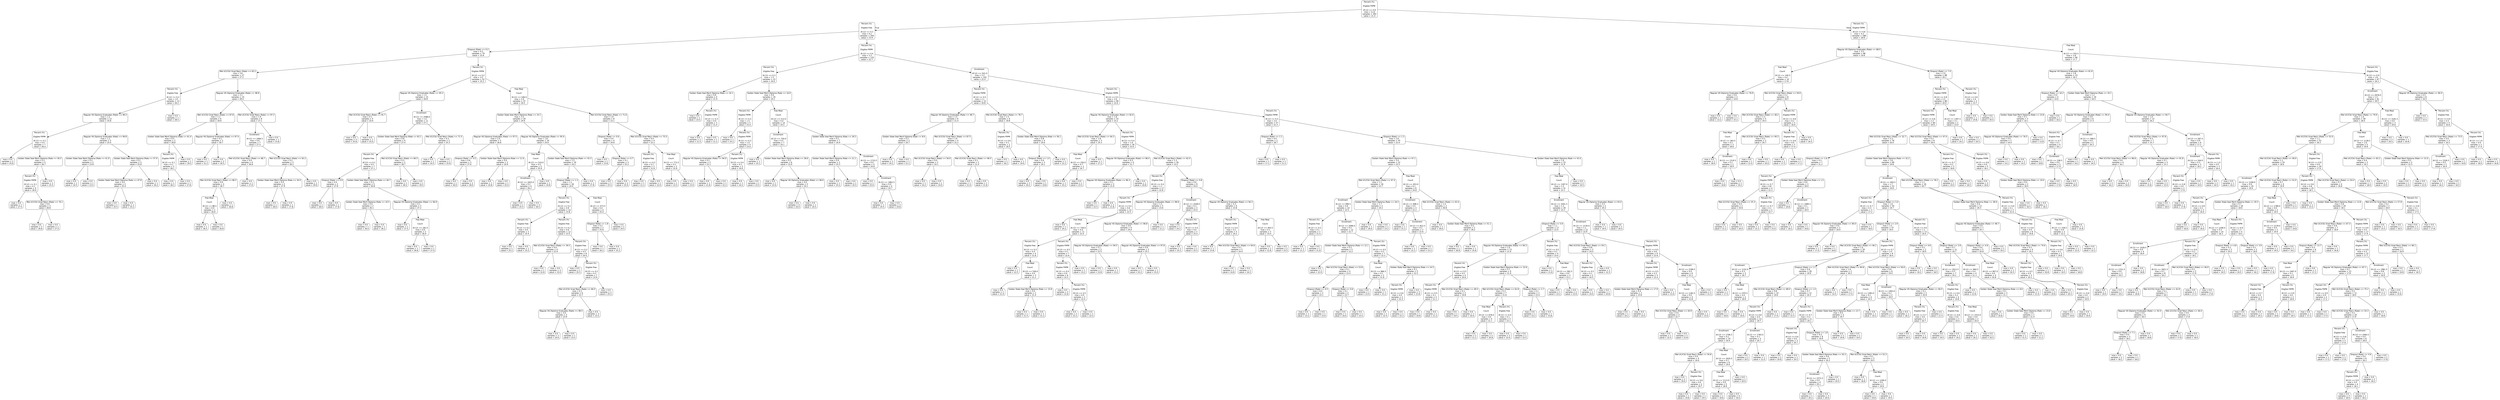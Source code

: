 digraph Tree {
node [shape=box, style="rounded", color="black", fontname=helvetica] ;
edge [fontname=helvetica] ;
0 [label="Percent (%) 
Eligible FRPM 
(K-12) <= 0.6\nmse = 11.6\nsamples = 392\nvalue = 21.4"] ;
1 [label="Percent (%) 
Eligible Free 
(K-12) <= 0.3\nmse = 6.2\nsamples = 204\nvalue = 23.9"] ;
0 -> 1 [labeldistance=2.5, labelangle=45, headlabel="True"] ;
2 [label="Dropout (Rate) <= 0.2\nmse = 4.5\nsamples = 79\nvalue = 25.8"] ;
1 -> 2 ;
3 [label="Met UC/CSU Grad Req's (Rate) <= 83.2\nmse = 3.6\nsamples = 27\nvalue = 27.2"] ;
2 -> 3 ;
4 [label="Percent (%) 
Eligible Free 
(K-12) <= 0.2\nmse = 1.9\nsamples = 13\nvalue = 26.2"] ;
3 -> 4 ;
5 [label="Regular HS Diploma Graduates (Rate) <= 99.2\nmse = 1.2\nsamples = 12\nvalue = 25.8"] ;
4 -> 5 ;
6 [label="Percent (%) 
Eligible FRPM 
(K-12) <= 0.1\nmse = 0.4\nsamples = 7\nvalue = 26.4"] ;
5 -> 6 ;
7 [label="mse = 0.0\nsamples = 2\nvalue = 25.8"] ;
6 -> 7 ;
8 [label="Golden State Seal Merit Diploma (Rate <= 56.5\nmse = 0.3\nsamples = 5\nvalue = 26.7"] ;
6 -> 8 ;
9 [label="Percent (%) 
Eligible FRPM 
(K-12) <= 0.1\nmse = 0.1\nsamples = 4\nvalue = 26.9"] ;
8 -> 9 ;
10 [label="mse = 0.0\nsamples = 1\nvalue = 27.5"] ;
9 -> 10 ;
11 [label="Met UC/CSU Grad Req's (Rate) <= 76.1\nmse = 0.0\nsamples = 3\nvalue = 26.8"] ;
9 -> 11 ;
12 [label="mse = 0.0\nsamples = 2\nvalue = 26.8"] ;
11 -> 12 ;
13 [label="mse = 0.0\nsamples = 1\nvalue = 27.0"] ;
11 -> 13 ;
14 [label="mse = 0.0\nsamples = 1\nvalue = 25.5"] ;
8 -> 14 ;
15 [label="Regular HS Diploma Graduates (Rate) <= 99.8\nmse = 1.2\nsamples = 5\nvalue = 25.0"] ;
5 -> 15 ;
16 [label="Golden State Seal Merit Diploma (Rate <= 41.9\nmse = 0.2\nsamples = 2\nvalue = 23.8"] ;
15 -> 16 ;
17 [label="mse = 0.0\nsamples = 1\nvalue = 24.5"] ;
16 -> 17 ;
18 [label="mse = 0.0\nsamples = 1\nvalue = 23.5"] ;
16 -> 18 ;
19 [label="Golden State Seal Merit Diploma (Rate <= 57.9\nmse = 0.2\nsamples = 3\nvalue = 25.8"] ;
15 -> 19 ;
20 [label="Golden State Seal Merit Diploma (Rate <= 47.8\nmse = 0.0\nsamples = 2\nvalue = 25.4"] ;
19 -> 20 ;
21 [label="mse = 0.0\nsamples = 1\nvalue = 25.5"] ;
20 -> 21 ;
22 [label="mse = 0.0\nsamples = 1\nvalue = 25.2"] ;
20 -> 22 ;
23 [label="mse = 0.0\nsamples = 1\nvalue = 26.2"] ;
19 -> 23 ;
24 [label="mse = 0.0\nsamples = 1\nvalue = 28.5"] ;
4 -> 24 ;
25 [label="Regular HS Diploma Graduates (Rate) <= 98.8\nmse = 3.1\nsamples = 14\nvalue = 28.4"] ;
3 -> 25 ;
26 [label="Met UC/CSU Grad Req's (Rate) <= 87.8\nmse = 1.2\nsamples = 6\nvalue = 29.6"] ;
25 -> 26 ;
27 [label="Golden State Seal Merit Diploma (Rate <= 61.4\nmse = 0.5\nsamples = 3\nvalue = 28.8"] ;
26 -> 27 ;
28 [label="Percent (%) 
Eligible FRPM 
(K-12) <= 0.1\nmse = 0.1\nsamples = 2\nvalue = 28.1"] ;
27 -> 28 ;
29 [label="mse = 0.0\nsamples = 1\nvalue = 28.2"] ;
28 -> 29 ;
30 [label="mse = 0.0\nsamples = 1\nvalue = 27.8"] ;
28 -> 30 ;
31 [label="mse = 0.0\nsamples = 1\nvalue = 29.5"] ;
27 -> 31 ;
32 [label="Regular HS Diploma Graduates (Rate) <= 97.4\nmse = 0.1\nsamples = 3\nvalue = 30.7"] ;
26 -> 32 ;
33 [label="mse = 0.0\nsamples = 1\nvalue = 31.2"] ;
32 -> 33 ;
34 [label="mse = 0.0\nsamples = 2\nvalue = 30.5"] ;
32 -> 34 ;
35 [label="Met UC/CSU Grad Req's (Rate) <= 97.2\nmse = 1.9\nsamples = 8\nvalue = 27.1"] ;
25 -> 35 ;
36 [label="Enrollment 
(K-12) <= 2484.5\nmse = 0.6\nsamples = 7\nvalue = 27.5"] ;
35 -> 36 ;
37 [label="Met UC/CSU Grad Req's (Rate) <= 88.7\nmse = 0.0\nsamples = 4\nvalue = 26.8"] ;
36 -> 37 ;
38 [label="Met UC/CSU Grad Req's (Rate) <= 86.5\nmse = 0.0\nsamples = 3\nvalue = 26.7"] ;
37 -> 38 ;
39 [label="Free Meal 
Count 
(K-12) <= 88.5\nmse = 0.0\nsamples = 2\nvalue = 26.6"] ;
38 -> 39 ;
40 [label="mse = 0.0\nsamples = 1\nvalue = 26.5"] ;
39 -> 40 ;
41 [label="mse = 0.0\nsamples = 1\nvalue = 26.8"] ;
39 -> 41 ;
42 [label="mse = 0.0\nsamples = 1\nvalue = 26.8"] ;
38 -> 42 ;
43 [label="mse = 0.0\nsamples = 1\nvalue = 27.0"] ;
37 -> 43 ;
44 [label="Met UC/CSU Grad Req's (Rate) <= 92.2\nmse = 0.2\nsamples = 3\nvalue = 28.2"] ;
36 -> 44 ;
45 [label="Golden State Seal Merit Diploma (Rate <= 30.0\nmse = 0.0\nsamples = 2\nvalue = 27.9"] ;
44 -> 45 ;
46 [label="mse = 0.0\nsamples = 1\nvalue = 28.0"] ;
45 -> 46 ;
47 [label="mse = 0.0\nsamples = 1\nvalue = 27.8"] ;
45 -> 47 ;
48 [label="mse = 0.0\nsamples = 1\nvalue = 29.0"] ;
44 -> 48 ;
49 [label="mse = 0.0\nsamples = 1\nvalue = 23.8"] ;
35 -> 49 ;
50 [label="Percent (%) 
Eligible FRPM 
(K-12) <= 0.2\nmse = 3.5\nsamples = 52\nvalue = 25.2"] ;
2 -> 50 ;
51 [label="Regular HS Diploma Graduates (Rate) <= 95.2\nmse = 1.5\nsamples = 15\nvalue = 26.8"] ;
50 -> 51 ;
52 [label="Met UC/CSU Grad Req's (Rate) <= 91.7\nmse = 0.1\nsamples = 4\nvalue = 25.6"] ;
51 -> 52 ;
53 [label="mse = 0.0\nsamples = 3\nvalue = 25.8"] ;
52 -> 53 ;
54 [label="mse = 0.0\nsamples = 1\nvalue = 25.0"] ;
52 -> 54 ;
55 [label="Enrollment 
(K-12) <= 2588.0\nmse = 1.4\nsamples = 11\nvalue = 27.1"] ;
51 -> 55 ;
56 [label="Golden State Seal Merit Diploma (Rate <= 63.1\nmse = 0.8\nsamples = 9\nvalue = 27.4"] ;
55 -> 56 ;
57 [label="Percent (%) 
Eligible Free 
(K-12) <= 0.1\nmse = 0.5\nsamples = 7\nvalue = 27.1"] ;
56 -> 57 ;
58 [label="Dropout (Rate) <= 0.9\nmse = 0.0\nsamples = 2\nvalue = 27.8"] ;
57 -> 58 ;
59 [label="mse = 0.0\nsamples = 1\nvalue = 28.0"] ;
58 -> 59 ;
60 [label="mse = 0.0\nsamples = 1\nvalue = 27.8"] ;
58 -> 60 ;
61 [label="Golden State Seal Merit Diploma (Rate <= 40.7\nmse = 0.3\nsamples = 5\nvalue = 26.8"] ;
57 -> 61 ;
62 [label="Golden State Seal Merit Diploma (Rate <= 16.5\nmse = 0.0\nsamples = 2\nvalue = 26.1"] ;
61 -> 62 ;
63 [label="mse = 0.0\nsamples = 1\nvalue = 26.0"] ;
62 -> 63 ;
64 [label="mse = 0.0\nsamples = 1\nvalue = 26.2"] ;
62 -> 64 ;
65 [label="Regular HS Diploma Graduates (Rate) <= 96.9\nmse = 0.1\nsamples = 3\nvalue = 27.2"] ;
61 -> 65 ;
66 [label="mse = 0.0\nsamples = 1\nvalue = 27.5"] ;
65 -> 66 ;
67 [label="Free Meal 
Count 
(K-12) <= 182.5\nmse = 0.0\nsamples = 2\nvalue = 26.9"] ;
65 -> 67 ;
68 [label="mse = 0.0\nsamples = 1\nvalue = 26.8"] ;
67 -> 68 ;
69 [label="mse = 0.0\nsamples = 1\nvalue = 27.0"] ;
67 -> 69 ;
70 [label="Met UC/CSU Grad Req's (Rate) <= 66.5\nmse = 0.3\nsamples = 2\nvalue = 28.7"] ;
56 -> 70 ;
71 [label="mse = 0.0\nsamples = 1\nvalue = 28.2"] ;
70 -> 71 ;
72 [label="mse = 0.0\nsamples = 1\nvalue = 29.5"] ;
70 -> 72 ;
73 [label="Met UC/CSU Grad Req's (Rate) <= 71.5\nmse = 0.3\nsamples = 2\nvalue = 25.3"] ;
55 -> 73 ;
74 [label="mse = 0.0\nsamples = 1\nvalue = 24.5"] ;
73 -> 74 ;
75 [label="mse = 0.0\nsamples = 1\nvalue = 25.8"] ;
73 -> 75 ;
76 [label="Free Meal 
Count 
(K-12) <= 546.0\nmse = 2.9\nsamples = 37\nvalue = 24.5"] ;
50 -> 76 ;
77 [label="Golden State Seal Merit Diploma (Rate <= 33.1\nmse = 2.5\nsamples = 29\nvalue = 24.9"] ;
76 -> 77 ;
78 [label="Regular HS Diploma Graduates (Rate) <= 97.5\nmse = 2.0\nsamples = 5\nvalue = 26.8"] ;
77 -> 78 ;
79 [label="Dropout (Rate) <= 0.5\nmse = 0.6\nsamples = 3\nvalue = 27.6"] ;
78 -> 79 ;
80 [label="mse = 0.0\nsamples = 1\nvalue = 26.0"] ;
79 -> 80 ;
81 [label="mse = 0.0\nsamples = 2\nvalue = 28.0"] ;
79 -> 81 ;
82 [label="Golden State Seal Merit Diploma (Rate <= 11.9\nmse = 0.0\nsamples = 2\nvalue = 24.9"] ;
78 -> 82 ;
83 [label="mse = 0.0\nsamples = 1\nvalue = 24.8"] ;
82 -> 83 ;
84 [label="mse = 0.0\nsamples = 1\nvalue = 25.0"] ;
82 -> 84 ;
85 [label="Regular HS Diploma Graduates (Rate) <= 95.4\nmse = 1.8\nsamples = 24\nvalue = 24.6"] ;
77 -> 85 ;
86 [label="Free Meal 
Count 
(K-12) <= 510.0\nmse = 0.5\nsamples = 5\nvalue = 25.9"] ;
85 -> 86 ;
87 [label="Enrollment 
(K-12) <= 1625.0\nmse = 0.2\nsamples = 4\nvalue = 26.2"] ;
86 -> 87 ;
88 [label="mse = 0.0\nsamples = 1\nvalue = 25.5"] ;
87 -> 88 ;
89 [label="mse = 0.0\nsamples = 3\nvalue = 26.5"] ;
87 -> 89 ;
90 [label="mse = 0.0\nsamples = 1\nvalue = 24.8"] ;
86 -> 90 ;
91 [label="Golden State Seal Merit Diploma (Rate <= 55.3\nmse = 1.5\nsamples = 19\nvalue = 24.2"] ;
85 -> 91 ;
92 [label="Dropout (Rate) <= 1.3\nmse = 1.1\nsamples = 18\nvalue = 24.0"] ;
91 -> 92 ;
93 [label="Percent (%) 
Eligible Free 
(K-12) <= 0.2\nmse = 0.9\nsamples = 14\nvalue = 23.8"] ;
92 -> 93 ;
94 [label="Percent (%) 
Eligible Free 
(K-12) <= 0.2\nmse = 0.0\nsamples = 2\nvalue = 25.4"] ;
93 -> 94 ;
95 [label="mse = 0.0\nsamples = 1\nvalue = 25.2"] ;
94 -> 95 ;
96 [label="mse = 0.0\nsamples = 1\nvalue = 25.5"] ;
94 -> 96 ;
97 [label="Percent (%) 
Eligible Free 
(K-12) <= 0.2\nmse = 0.6\nsamples = 12\nvalue = 23.5"] ;
93 -> 97 ;
98 [label="Met UC/CSU Grad Req's (Rate) <= 39.5\nmse = 0.0\nsamples = 4\nvalue = 22.9"] ;
97 -> 98 ;
99 [label="mse = 0.0\nsamples = 1\nvalue = 22.8"] ;
98 -> 99 ;
100 [label="mse = 0.0\nsamples = 3\nvalue = 23.0"] ;
98 -> 100 ;
101 [label="Percent (%) 
Eligible Free 
(K-12) <= 0.2\nmse = 0.5\nsamples = 8\nvalue = 24.0"] ;
97 -> 101 ;
102 [label="mse = 0.0\nsamples = 1\nvalue = 25.5"] ;
101 -> 102 ;
103 [label="Percent (%) 
Eligible Free 
(K-12) <= 0.2\nmse = 0.3\nsamples = 7\nvalue = 23.9"] ;
101 -> 103 ;
104 [label="Met UC/CSU Grad Req's (Rate) <= 66.0\nmse = 0.1\nsamples = 6\nvalue = 23.7"] ;
103 -> 104 ;
105 [label="Regular HS Diploma Graduates (Rate) <= 98.5\nmse = 0.0\nsamples = 3\nvalue = 23.9"] ;
104 -> 105 ;
106 [label="mse = 0.0\nsamples = 2\nvalue = 24.0"] ;
105 -> 106 ;
107 [label="mse = 0.0\nsamples = 1\nvalue = 23.5"] ;
105 -> 107 ;
108 [label="mse = 0.0\nsamples = 3\nvalue = 23.5"] ;
104 -> 108 ;
109 [label="mse = 0.0\nsamples = 1\nvalue = 25.5"] ;
103 -> 109 ;
110 [label="Free Meal 
Count 
(K-12) <= 473.5\nmse = 0.4\nsamples = 4\nvalue = 25.0"] ;
92 -> 110 ;
111 [label="Dropout (Rate) <= 1.8\nmse = 0.2\nsamples = 2\nvalue = 25.6"] ;
110 -> 111 ;
112 [label="mse = 0.0\nsamples = 1\nvalue = 26.2"] ;
111 -> 112 ;
113 [label="mse = 0.0\nsamples = 1\nvalue = 25.2"] ;
111 -> 113 ;
114 [label="mse = 0.0\nsamples = 2\nvalue = 24.5"] ;
110 -> 114 ;
115 [label="mse = 0.0\nsamples = 1\nvalue = 27.8"] ;
91 -> 115 ;
116 [label="Met UC/CSU Grad Req's (Rate) <= 71.6\nmse = 1.9\nsamples = 8\nvalue = 23.1"] ;
76 -> 116 ;
117 [label="Dropout (Rate) <= 0.6\nmse = 0.4\nsamples = 4\nvalue = 24.8"] ;
116 -> 117 ;
118 [label="mse = 0.0\nsamples = 1\nvalue = 23.8"] ;
117 -> 118 ;
119 [label="Dropout (Rate) <= 0.7\nmse = 0.1\nsamples = 3\nvalue = 25.2"] ;
117 -> 119 ;
120 [label="mse = 0.0\nsamples = 1\nvalue = 25.5"] ;
119 -> 120 ;
121 [label="mse = 0.0\nsamples = 2\nvalue = 25.0"] ;
119 -> 121 ;
122 [label="Met UC/CSU Grad Req's (Rate) <= 75.5\nmse = 0.4\nsamples = 4\nvalue = 22.2"] ;
116 -> 122 ;
123 [label="Percent (%) 
Eligible Free 
(K-12) <= 0.2\nmse = 0.1\nsamples = 2\nvalue = 21.6"] ;
122 -> 123 ;
124 [label="mse = 0.0\nsamples = 1\nvalue = 21.2"] ;
123 -> 124 ;
125 [label="mse = 0.0\nsamples = 1\nvalue = 22.0"] ;
123 -> 125 ;
126 [label="Free Meal 
Count 
(K-12) <= 772.5\nmse = 0.1\nsamples = 2\nvalue = 22.8"] ;
122 -> 126 ;
127 [label="mse = 0.0\nsamples = 1\nvalue = 22.5"] ;
126 -> 127 ;
128 [label="mse = 0.0\nsamples = 1\nvalue = 23.0"] ;
126 -> 128 ;
129 [label="Percent (%) 
Eligible FRPM 
(K-12) <= 0.4\nmse = 3.3\nsamples = 125\nvalue = 22.7"] ;
1 -> 129 ;
130 [label="Percent (%) 
Eligible Free 
(K-12) <= 0.3\nmse = 1.5\nsamples = 23\nvalue = 24.0"] ;
129 -> 130 ;
131 [label="Golden State Seal Merit Diploma (Rate <= 24.1\nmse = 0.8\nsamples = 4\nvalue = 21.9"] ;
130 -> 131 ;
132 [label="mse = 0.0\nsamples = 1\nvalue = 23.5"] ;
131 -> 132 ;
133 [label="Percent (%) 
Eligible FRPM 
(K-12) <= 0.3\nmse = 0.0\nsamples = 3\nvalue = 21.4"] ;
131 -> 133 ;
134 [label="mse = 0.0\nsamples = 2\nvalue = 21.5"] ;
133 -> 134 ;
135 [label="mse = 0.0\nsamples = 1\nvalue = 21.2"] ;
133 -> 135 ;
136 [label="Golden State Seal Merit Diploma (Rate <= 16.9\nmse = 0.9\nsamples = 19\nvalue = 24.2"] ;
130 -> 136 ;
137 [label="Percent (%) 
Eligible FRPM 
(K-12) <= 0.3\nmse = 1.5\nsamples = 5\nvalue = 23.4"] ;
136 -> 137 ;
138 [label="mse = 0.0\nsamples = 1\nvalue = 25.2"] ;
137 -> 138 ;
139 [label="Percent (%) 
Eligible FRPM 
(K-12) <= 0.3\nmse = 1.0\nsamples = 4\nvalue = 23.0"] ;
137 -> 139 ;
140 [label="Regular HS Diploma Graduates (Rate) <= 94.0\nmse = 0.1\nsamples = 2\nvalue = 22.1"] ;
139 -> 140 ;
141 [label="mse = 0.0\nsamples = 1\nvalue = 21.8"] ;
140 -> 141 ;
142 [label="mse = 0.0\nsamples = 1\nvalue = 22.2"] ;
140 -> 142 ;
143 [label="Percent (%) 
Eligible FRPM 
(K-12) <= 0.4\nmse = 0.1\nsamples = 2\nvalue = 24.0"] ;
139 -> 143 ;
144 [label="mse = 0.0\nsamples = 1\nvalue = 24.2"] ;
143 -> 144 ;
145 [label="mse = 0.0\nsamples = 1\nvalue = 23.5"] ;
143 -> 145 ;
146 [label="Free Meal 
Count 
(K-12) <= 512.0\nmse = 0.4\nsamples = 14\nvalue = 24.5"] ;
136 -> 146 ;
147 [label="Enrollment 
(K-12) <= 750.0\nmse = 0.5\nsamples = 7\nvalue = 24.1"] ;
146 -> 147 ;
148 [label="mse = 0.0\nsamples = 1\nvalue = 25.2"] ;
147 -> 148 ;
149 [label="Golden State Seal Merit Diploma (Rate <= 28.6\nmse = 0.2\nsamples = 6\nvalue = 23.9"] ;
147 -> 149 ;
150 [label="mse = 0.0\nsamples = 1\nvalue = 23.0"] ;
149 -> 150 ;
151 [label="Regular HS Diploma Graduates (Rate) <= 96.6\nmse = 0.0\nsamples = 5\nvalue = 24.1"] ;
149 -> 151 ;
152 [label="mse = 0.0\nsamples = 4\nvalue = 24.0"] ;
151 -> 152 ;
153 [label="mse = 0.0\nsamples = 1\nvalue = 24.5"] ;
151 -> 153 ;
154 [label="Golden State Seal Merit Diploma (Rate <= 29.2\nmse = 0.1\nsamples = 7\nvalue = 24.9"] ;
146 -> 154 ;
155 [label="Golden State Seal Merit Diploma (Rate <= 21.1\nmse = 0.0\nsamples = 2\nvalue = 25.3"] ;
154 -> 155 ;
156 [label="mse = 0.0\nsamples = 1\nvalue = 25.2"] ;
155 -> 156 ;
157 [label="mse = 0.0\nsamples = 1\nvalue = 25.5"] ;
155 -> 157 ;
158 [label="Enrollment 
(K-12) <= 1733.5\nmse = 0.0\nsamples = 5\nvalue = 24.8"] ;
154 -> 158 ;
159 [label="mse = 0.0\nsamples = 1\nvalue = 25.0"] ;
158 -> 159 ;
160 [label="Enrollment 
(K-12) <= 1962.5\nmse = 0.0\nsamples = 4\nvalue = 24.7"] ;
158 -> 160 ;
161 [label="mse = 0.0\nsamples = 1\nvalue = 24.5"] ;
160 -> 161 ;
162 [label="mse = 0.0\nsamples = 3\nvalue = 24.8"] ;
160 -> 162 ;
163 [label="Enrollment 
(K-12) <= 541.0\nmse = 3.3\nsamples = 102\nvalue = 22.4"] ;
129 -> 163 ;
164 [label="Percent (%) 
Eligible FRPM 
(K-12) <= 0.5\nmse = 2.1\nsamples = 12\nvalue = 20.8"] ;
163 -> 164 ;
165 [label="Regular HS Diploma Graduates (Rate) <= 96.7\nmse = 1.5\nsamples = 6\nvalue = 21.4"] ;
164 -> 165 ;
166 [label="Golden State Seal Merit Diploma (Rate <= 8.6\nmse = 0.2\nsamples = 2\nvalue = 20.7"] ;
165 -> 166 ;
167 [label="mse = 0.0\nsamples = 1\nvalue = 20.2"] ;
166 -> 167 ;
168 [label="mse = 0.0\nsamples = 1\nvalue = 21.2"] ;
166 -> 168 ;
169 [label="Met UC/CSU Grad Req's (Rate) <= 87.5\nmse = 1.6\nsamples = 4\nvalue = 22.2"] ;
165 -> 169 ;
170 [label="Met UC/CSU Grad Req's (Rate) <= 56.9\nmse = 0.0\nsamples = 2\nvalue = 24.1"] ;
169 -> 170 ;
171 [label="mse = 0.0\nsamples = 1\nvalue = 24.2"] ;
170 -> 171 ;
172 [label="mse = 0.0\nsamples = 1\nvalue = 24.0"] ;
170 -> 172 ;
173 [label="Met UC/CSU Grad Req's (Rate) <= 96.5\nmse = 0.1\nsamples = 2\nvalue = 21.4"] ;
169 -> 173 ;
174 [label="mse = 0.0\nsamples = 1\nvalue = 21.0"] ;
173 -> 174 ;
175 [label="mse = 0.0\nsamples = 1\nvalue = 21.8"] ;
173 -> 175 ;
176 [label="Met UC/CSU Grad Req's (Rate) <= 78.7\nmse = 1.5\nsamples = 6\nvalue = 19.8"] ;
164 -> 176 ;
177 [label="Percent (%) 
Eligible FRPM 
(K-12) <= 0.6\nmse = 0.1\nsamples = 2\nvalue = 18.5"] ;
176 -> 177 ;
178 [label="mse = 0.0\nsamples = 1\nvalue = 18.2"] ;
177 -> 178 ;
179 [label="mse = 0.0\nsamples = 1\nvalue = 19.0"] ;
177 -> 179 ;
180 [label="Golden State Seal Merit Diploma (Rate <= 56.1\nmse = 0.8\nsamples = 4\nvalue = 20.6"] ;
176 -> 180 ;
181 [label="Dropout (Rate) <= 1.0\nmse = 0.0\nsamples = 3\nvalue = 20.1"] ;
180 -> 181 ;
182 [label="mse = 0.0\nsamples = 2\nvalue = 20.2"] ;
181 -> 182 ;
183 [label="mse = 0.0\nsamples = 1\nvalue = 19.8"] ;
181 -> 183 ;
184 [label="mse = 0.0\nsamples = 1\nvalue = 22.2"] ;
180 -> 184 ;
185 [label="Percent (%) 
Eligible FRPM 
(K-12) <= 0.5\nmse = 3.0\nsamples = 90\nvalue = 22.6"] ;
163 -> 185 ;
186 [label="Regular HS Diploma Graduates (Rate) <= 92.6\nmse = 1.8\nsamples = 33\nvalue = 23.2"] ;
185 -> 186 ;
187 [label="Met UC/CSU Grad Req's (Rate) <= 64.3\nmse = 1.8\nsamples = 3\nvalue = 25.3"] ;
186 -> 187 ;
188 [label="Free Meal 
Count 
(K-12) <= 330.0\nmse = 0.7\nsamples = 2\nvalue = 24.7"] ;
187 -> 188 ;
189 [label="mse = 0.0\nsamples = 1\nvalue = 25.2"] ;
188 -> 189 ;
190 [label="mse = 0.0\nsamples = 1\nvalue = 23.5"] ;
188 -> 190 ;
191 [label="mse = 0.0\nsamples = 1\nvalue = 27.2"] ;
187 -> 191 ;
192 [label="Percent (%) 
Eligible FRPM 
(K-12) <= 0.4\nmse = 1.4\nsamples = 30\nvalue = 23.0"] ;
186 -> 192 ;
193 [label="Regular HS Diploma Graduates (Rate) <= 98.4\nmse = 0.3\nsamples = 4\nvalue = 21.7"] ;
192 -> 193 ;
194 [label="Regular HS Diploma Graduates (Rate) <= 96.3\nmse = 0.1\nsamples = 3\nvalue = 21.9"] ;
193 -> 194 ;
195 [label="mse = 0.0\nsamples = 1\nvalue = 22.5"] ;
194 -> 195 ;
196 [label="mse = 0.0\nsamples = 2\nvalue = 21.8"] ;
194 -> 196 ;
197 [label="mse = 0.0\nsamples = 1\nvalue = 20.8"] ;
193 -> 197 ;
198 [label="Met UC/CSU Grad Req's (Rate) <= 62.4\nmse = 1.3\nsamples = 26\nvalue = 23.2"] ;
192 -> 198 ;
199 [label="Percent (%) 
Eligible Free 
(K-12) <= 0.4\nmse = 1.1\nsamples = 17\nvalue = 22.8"] ;
198 -> 199 ;
200 [label="Percent (%) 
Eligible FRPM 
(K-12) <= 0.4\nmse = 0.6\nsamples = 12\nvalue = 22.5"] ;
199 -> 200 ;
201 [label="mse = 0.0\nsamples = 1\nvalue = 24.2"] ;
200 -> 201 ;
202 [label="Free Meal 
Count 
(K-12) <= 728.0\nmse = 0.4\nsamples = 11\nvalue = 22.4"] ;
200 -> 202 ;
203 [label="Percent (%) 
Eligible Free 
(K-12) <= 0.3\nmse = 0.4\nsamples = 4\nvalue = 21.8"] ;
202 -> 203 ;
204 [label="mse = 0.0\nsamples = 1\nvalue = 22.5"] ;
203 -> 204 ;
205 [label="Free Meal 
Count 
(K-12) <= 536.0\nmse = 0.0\nsamples = 3\nvalue = 21.2"] ;
203 -> 205 ;
206 [label="mse = 0.0\nsamples = 1\nvalue = 21.0"] ;
205 -> 206 ;
207 [label="Golden State Seal Merit Diploma (Rate <= 15.8\nmse = 0.0\nsamples = 2\nvalue = 21.4"] ;
205 -> 207 ;
208 [label="mse = 0.0\nsamples = 1\nvalue = 21.5"] ;
207 -> 208 ;
209 [label="mse = 0.0\nsamples = 1\nvalue = 21.2"] ;
207 -> 209 ;
210 [label="Percent (%) 
Eligible FRPM 
(K-12) <= 0.5\nmse = 0.1\nsamples = 7\nvalue = 22.6"] ;
202 -> 210 ;
211 [label="Percent (%) 
Eligible FRPM 
(K-12) <= 0.4\nmse = 0.0\nsamples = 6\nvalue = 22.5"] ;
210 -> 211 ;
212 [label="mse = 0.0\nsamples = 3\nvalue = 22.8"] ;
211 -> 212 ;
213 [label="Percent (%) 
Eligible FRPM 
(K-12) <= 0.5\nmse = 0.0\nsamples = 3\nvalue = 22.4"] ;
211 -> 213 ;
214 [label="mse = 0.0\nsamples = 2\nvalue = 22.2"] ;
213 -> 214 ;
215 [label="mse = 0.0\nsamples = 1\nvalue = 22.5"] ;
213 -> 215 ;
216 [label="mse = 0.0\nsamples = 1\nvalue = 23.2"] ;
210 -> 216 ;
217 [label="Regular HS Diploma Graduates (Rate) <= 98.8\nmse = 1.5\nsamples = 5\nvalue = 23.6"] ;
199 -> 217 ;
218 [label="Regular HS Diploma Graduates (Rate) <= 96.8\nmse = 0.6\nsamples = 4\nvalue = 24.0"] ;
217 -> 218 ;
219 [label="Regular HS Diploma Graduates (Rate) <= 94.5\nmse = 0.1\nsamples = 2\nvalue = 23.5"] ;
218 -> 219 ;
220 [label="mse = 0.0\nsamples = 1\nvalue = 23.8"] ;
219 -> 220 ;
221 [label="mse = 0.0\nsamples = 1\nvalue = 23.2"] ;
219 -> 221 ;
222 [label="Regular HS Diploma Graduates (Rate) <= 97.8\nmse = 0.0\nsamples = 2\nvalue = 25.1"] ;
218 -> 222 ;
223 [label="mse = 0.0\nsamples = 1\nvalue = 25.2"] ;
222 -> 223 ;
224 [label="mse = 0.0\nsamples = 1\nvalue = 25.0"] ;
222 -> 224 ;
225 [label="mse = 0.0\nsamples = 1\nvalue = 21.2"] ;
217 -> 225 ;
226 [label="Dropout (Rate) <= 0.8\nmse = 0.6\nsamples = 9\nvalue = 24.0"] ;
198 -> 226 ;
227 [label="Enrollment 
(K-12) <= 2438.0\nmse = 0.3\nsamples = 3\nvalue = 25.0"] ;
226 -> 227 ;
228 [label="mse = 0.0\nsamples = 1\nvalue = 24.2"] ;
227 -> 228 ;
229 [label="Percent (%) 
Eligible FRPM 
(K-12) <= 0.5\nmse = 0.0\nsamples = 2\nvalue = 25.4"] ;
227 -> 229 ;
230 [label="mse = 0.0\nsamples = 1\nvalue = 25.2"] ;
229 -> 230 ;
231 [label="mse = 0.0\nsamples = 1\nvalue = 25.5"] ;
229 -> 231 ;
232 [label="Regular HS Diploma Graduates (Rate) <= 94.3\nmse = 0.3\nsamples = 6\nvalue = 23.8"] ;
226 -> 232 ;
233 [label="Percent (%) 
Eligible FRPM 
(K-12) <= 0.4\nmse = 0.1\nsamples = 3\nvalue = 24.2"] ;
232 -> 233 ;
234 [label="mse = 0.0\nsamples = 1\nvalue = 23.8"] ;
233 -> 234 ;
235 [label="Met UC/CSU Grad Req's (Rate) <= 64.6\nmse = 0.1\nsamples = 2\nvalue = 24.4"] ;
233 -> 235 ;
236 [label="mse = 0.0\nsamples = 1\nvalue = 24.8"] ;
235 -> 236 ;
237 [label="mse = 0.0\nsamples = 1\nvalue = 24.2"] ;
235 -> 237 ;
238 [label="Free Meal 
Count 
(K-12) <= 493.5\nmse = 0.1\nsamples = 3\nvalue = 23.4"] ;
232 -> 238 ;
239 [label="mse = 0.0\nsamples = 1\nvalue = 22.8"] ;
238 -> 239 ;
240 [label="mse = 0.0\nsamples = 2\nvalue = 23.5"] ;
238 -> 240 ;
241 [label="Percent (%) 
Eligible FRPM 
(K-12) <= 0.5\nmse = 3.4\nsamples = 57\nvalue = 22.3"] ;
185 -> 241 ;
242 [label="Dropout (Rate) <= 1.1\nmse = 4.0\nsamples = 2\nvalue = 18.7"] ;
241 -> 242 ;
243 [label="mse = 0.0\nsamples = 1\nvalue = 17.2"] ;
242 -> 243 ;
244 [label="mse = 0.0\nsamples = 1\nvalue = 21.5"] ;
242 -> 244 ;
245 [label="Dropout (Rate) <= 1.3\nmse = 2.9\nsamples = 55\nvalue = 22.4"] ;
241 -> 245 ;
246 [label="Golden State Seal Merit Diploma (Rate <= 47.1\nmse = 3.4\nsamples = 22\nvalue = 23.3"] ;
245 -> 246 ;
247 [label="Met UC/CSU Grad Req's (Rate) <= 67.4\nmse = 1.1\nsamples = 16\nvalue = 22.7"] ;
246 -> 247 ;
248 [label="Enrollment 
(K-12) <= 996.5\nmse = 0.6\nsamples = 14\nvalue = 22.5"] ;
247 -> 248 ;
249 [label="Percent (%) 
Eligible Free 
(K-12) <= 0.5\nmse = 0.1\nsamples = 2\nvalue = 21.4"] ;
248 -> 249 ;
250 [label="mse = 0.0\nsamples = 1\nvalue = 21.2"] ;
249 -> 250 ;
251 [label="mse = 0.0\nsamples = 1\nvalue = 21.8"] ;
249 -> 251 ;
252 [label="Enrollment 
(K-12) <= 2096.0\nmse = 0.5\nsamples = 12\nvalue = 22.7"] ;
248 -> 252 ;
253 [label="Golden State Seal Merit Diploma (Rate <= 12.1\nmse = 0.3\nsamples = 5\nvalue = 23.2"] ;
252 -> 253 ;
254 [label="mse = 0.0\nsamples = 1\nvalue = 22.0"] ;
253 -> 254 ;
255 [label="Met UC/CSU Grad Req's (Rate) <= 53.8\nmse = 0.1\nsamples = 4\nvalue = 23.4"] ;
253 -> 255 ;
256 [label="Dropout (Rate) <= 0.5\nmse = 0.0\nsamples = 2\nvalue = 23.1"] ;
255 -> 256 ;
257 [label="mse = 0.0\nsamples = 1\nvalue = 23.2"] ;
256 -> 257 ;
258 [label="mse = 0.0\nsamples = 1\nvalue = 23.0"] ;
256 -> 258 ;
259 [label="Dropout (Rate) <= 0.6\nmse = 0.1\nsamples = 2\nvalue = 23.7"] ;
255 -> 259 ;
260 [label="mse = 0.0\nsamples = 1\nvalue = 24.0"] ;
259 -> 260 ;
261 [label="mse = 0.0\nsamples = 1\nvalue = 23.5"] ;
259 -> 261 ;
262 [label="Percent (%) 
Eligible FRPM 
(K-12) <= 0.5\nmse = 0.2\nsamples = 7\nvalue = 22.3"] ;
252 -> 262 ;
263 [label="Free Meal 
Count 
(K-12) <= 966.5\nmse = 0.1\nsamples = 2\nvalue = 21.8"] ;
262 -> 263 ;
264 [label="mse = 0.0\nsamples = 1\nvalue = 22.0"] ;
263 -> 264 ;
265 [label="mse = 0.0\nsamples = 1\nvalue = 21.2"] ;
263 -> 265 ;
266 [label="Golden State Seal Merit Diploma (Rate <= 24.5\nmse = 0.1\nsamples = 5\nvalue = 22.5"] ;
262 -> 266 ;
267 [label="Percent (%) 
Eligible FRPM 
(K-12) <= 0.6\nmse = 0.0\nsamples = 2\nvalue = 22.3"] ;
266 -> 267 ;
268 [label="mse = 0.0\nsamples = 1\nvalue = 22.5"] ;
267 -> 268 ;
269 [label="mse = 0.0\nsamples = 1\nvalue = 22.2"] ;
267 -> 269 ;
270 [label="mse = 0.0\nsamples = 3\nvalue = 22.8"] ;
266 -> 270 ;
271 [label="Golden State Seal Merit Diploma (Rate <= 18.3\nmse = 1.7\nsamples = 2\nvalue = 24.2"] ;
247 -> 271 ;
272 [label="mse = 0.0\nsamples = 1\nvalue = 26.0"] ;
271 -> 272 ;
273 [label="mse = 0.0\nsamples = 1\nvalue = 23.2"] ;
271 -> 273 ;
274 [label="Free Meal 
Count 
(K-12) <= 453.0\nmse = 6.1\nsamples = 6\nvalue = 24.8"] ;
246 -> 274 ;
275 [label="Enrollment 
(K-12) <= 696.5\nmse = 0.5\nsamples = 3\nvalue = 22.2"] ;
274 -> 275 ;
276 [label="mse = 0.0\nsamples = 1\nvalue = 21.2"] ;
275 -> 276 ;
277 [label="Enrollment 
(K-12) <= 822.5\nmse = 0.2\nsamples = 2\nvalue = 22.6"] ;
275 -> 277 ;
278 [label="mse = 0.0\nsamples = 1\nvalue = 22.2"] ;
277 -> 278 ;
279 [label="mse = 0.0\nsamples = 1\nvalue = 23.2"] ;
277 -> 279 ;
280 [label="Met UC/CSU Grad Req's (Rate) <= 63.4\nmse = 1.4\nsamples = 3\nvalue = 26.8"] ;
274 -> 280 ;
281 [label="mse = 0.0\nsamples = 1\nvalue = 29.0"] ;
280 -> 281 ;
282 [label="Golden State Seal Merit Diploma (Rate <= 51.1\nmse = 0.2\nsamples = 2\nvalue = 26.2"] ;
280 -> 282 ;
283 [label="mse = 0.0\nsamples = 1\nvalue = 26.8"] ;
282 -> 283 ;
284 [label="mse = 0.0\nsamples = 1\nvalue = 25.8"] ;
282 -> 284 ;
285 [label="Golden State Seal Merit Diploma (Rate <= 43.4\nmse = 1.9\nsamples = 33\nvalue = 21.9"] ;
245 -> 285 ;
286 [label="Free Meal 
Count 
(K-12) <= 1307.0\nmse = 1.5\nsamples = 31\nvalue = 22.1"] ;
285 -> 286 ;
287 [label="Enrollment 
(K-12) <= 2041.5\nmse = 1.3\nsamples = 29\nvalue = 22.3"] ;
286 -> 287 ;
288 [label="Dropout (Rate) <= 5.9\nmse = 1.1\nsamples = 17\nvalue = 22.0"] ;
287 -> 288 ;
289 [label="Regular HS Diploma Graduates (Rate) <= 94.3\nmse = 1.0\nsamples = 13\nvalue = 21.6"] ;
288 -> 289 ;
290 [label="Percent (%) 
Eligible Free 
(K-12) <= 0.5\nmse = 0.5\nsamples = 4\nvalue = 20.6"] ;
289 -> 290 ;
291 [label="Percent (%) 
Eligible FRPM 
(K-12) <= 0.5\nmse = 0.1\nsamples = 2\nvalue = 21.1"] ;
290 -> 291 ;
292 [label="mse = 0.0\nsamples = 1\nvalue = 20.8"] ;
291 -> 292 ;
293 [label="mse = 0.0\nsamples = 1\nvalue = 21.2"] ;
291 -> 293 ;
294 [label="Met UC/CSU Grad Req's (Rate) <= 49.5\nmse = 0.1\nsamples = 2\nvalue = 19.8"] ;
290 -> 294 ;
295 [label="mse = 0.0\nsamples = 1\nvalue = 19.5"] ;
294 -> 295 ;
296 [label="mse = 0.0\nsamples = 1\nvalue = 20.0"] ;
294 -> 296 ;
297 [label="Golden State Seal Merit Diploma (Rate <= 33.6\nmse = 0.7\nsamples = 9\nvalue = 21.9"] ;
289 -> 297 ;
298 [label="Met UC/CSU Grad Req's (Rate) <= 62.8\nmse = 0.3\nsamples = 7\nvalue = 21.6"] ;
297 -> 298 ;
299 [label="Free Meal 
Count 
(K-12) <= 678.0\nmse = 0.0\nsamples = 4\nvalue = 21.1"] ;
298 -> 299 ;
300 [label="mse = 0.0\nsamples = 2\nvalue = 21.2"] ;
299 -> 300 ;
301 [label="mse = 0.0\nsamples = 2\nvalue = 20.8"] ;
299 -> 301 ;
302 [label="Percent (%) 
Eligible Free 
(K-12) <= 0.4\nmse = 0.1\nsamples = 3\nvalue = 22.1"] ;
298 -> 302 ;
303 [label="mse = 0.0\nsamples = 2\nvalue = 22.0"] ;
302 -> 303 ;
304 [label="mse = 0.0\nsamples = 1\nvalue = 22.5"] ;
302 -> 304 ;
305 [label="Dropout (Rate) <= 2.7\nmse = 0.1\nsamples = 2\nvalue = 23.4"] ;
297 -> 305 ;
306 [label="mse = 0.0\nsamples = 1\nvalue = 23.2"] ;
305 -> 306 ;
307 [label="mse = 0.0\nsamples = 1\nvalue = 23.8"] ;
305 -> 307 ;
308 [label="Percent (%) 
Eligible Free 
(K-12) <= 0.5\nmse = 0.2\nsamples = 4\nvalue = 23.0"] ;
288 -> 308 ;
309 [label="mse = 0.0\nsamples = 1\nvalue = 21.8"] ;
308 -> 309 ;
310 [label="Free Meal 
Count 
(K-12) <= 582.5\nmse = 0.0\nsamples = 3\nvalue = 23.1"] ;
308 -> 310 ;
311 [label="mse = 0.0\nsamples = 1\nvalue = 23.2"] ;
310 -> 311 ;
312 [label="mse = 0.0\nsamples = 2\nvalue = 23.0"] ;
310 -> 312 ;
313 [label="Enrollment 
(K-12) <= 2130.0\nmse = 1.1\nsamples = 12\nvalue = 22.9"] ;
287 -> 313 ;
314 [label="Met UC/CSU Grad Req's (Rate) <= 54.1\nmse = 0.8\nsamples = 3\nvalue = 24.0"] ;
313 -> 314 ;
315 [label="Percent (%) 
Eligible Free 
(K-12) <= 0.5\nmse = 0.1\nsamples = 2\nvalue = 24.5"] ;
314 -> 315 ;
316 [label="mse = 0.0\nsamples = 1\nvalue = 24.0"] ;
315 -> 316 ;
317 [label="mse = 0.0\nsamples = 1\nvalue = 24.8"] ;
315 -> 317 ;
318 [label="mse = 0.0\nsamples = 1\nvalue = 22.5"] ;
314 -> 318 ;
319 [label="Percent (%) 
Eligible FRPM 
(K-12) <= 0.5\nmse = 0.6\nsamples = 9\nvalue = 22.6"] ;
313 -> 319 ;
320 [label="Percent (%) 
Eligible FRPM 
(K-12) <= 0.5\nmse = 0.3\nsamples = 3\nvalue = 23.3"] ;
319 -> 320 ;
321 [label="Golden State Seal Merit Diploma (Rate <= 17.9\nmse = 0.4\nsamples = 2\nvalue = 23.6"] ;
320 -> 321 ;
322 [label="mse = 0.0\nsamples = 1\nvalue = 24.2"] ;
321 -> 322 ;
323 [label="mse = 0.0\nsamples = 1\nvalue = 23.0"] ;
321 -> 323 ;
324 [label="mse = 0.0\nsamples = 1\nvalue = 23.0"] ;
320 -> 324 ;
325 [label="Enrollment 
(K-12) <= 2189.5\nmse = 0.4\nsamples = 6\nvalue = 22.2"] ;
319 -> 325 ;
326 [label="Free Meal 
Count 
(K-12) <= 1182.5\nmse = 0.0\nsamples = 4\nvalue = 22.8"] ;
325 -> 326 ;
327 [label="Met UC/CSU Grad Req's (Rate) <= 44.9\nmse = 0.0\nsamples = 3\nvalue = 22.7"] ;
326 -> 327 ;
328 [label="mse = 0.0\nsamples = 1\nvalue = 22.5"] ;
327 -> 328 ;
329 [label="mse = 0.0\nsamples = 2\nvalue = 22.8"] ;
327 -> 329 ;
330 [label="mse = 0.0\nsamples = 1\nvalue = 23.0"] ;
326 -> 330 ;
331 [label="mse = 0.0\nsamples = 2\nvalue = 21.5"] ;
325 -> 331 ;
332 [label="Regular HS Diploma Graduates (Rate) <= 93.0\nmse = 0.2\nsamples = 2\nvalue = 20.2"] ;
286 -> 332 ;
333 [label="mse = 0.0\nsamples = 1\nvalue = 19.5"] ;
332 -> 333 ;
334 [label="mse = 0.0\nsamples = 1\nvalue = 20.5"] ;
332 -> 334 ;
335 [label="mse = 0.0\nsamples = 2\nvalue = 19.5"] ;
285 -> 335 ;
336 [label="Percent (%) 
Eligible FRPM 
(K-12) <= 0.8\nmse = 4.3\nsamples = 188\nvalue = 18.8"] ;
0 -> 336 [labeldistance=2.5, labelangle=-45, headlabel="False"] ;
337 [label="Regular HS Diploma Graduates (Rate) <= 88.0\nmse = 3.5\nsamples = 98\nvalue = 19.8"] ;
336 -> 337 ;
338 [label="Free Meal 
Count 
(K-12) <= 140.5\nmse = 4.4\nsamples = 10\nvalue = 17.8"] ;
337 -> 338 ;
339 [label="Regular HS Diploma Graduates (Rate) <= 76.9\nmse = 0.9\nsamples = 2\nvalue = 14.6"] ;
338 -> 339 ;
340 [label="mse = 0.0\nsamples = 1\nvalue = 13.2"] ;
339 -> 340 ;
341 [label="mse = 0.0\nsamples = 1\nvalue = 15.2"] ;
339 -> 341 ;
342 [label="Met UC/CSU Grad Req's (Rate) <= 59.6\nmse = 2.2\nsamples = 8\nvalue = 18.5"] ;
338 -> 342 ;
343 [label="Met UC/CSU Grad Req's (Rate) <= 38.2\nmse = 1.3\nsamples = 5\nvalue = 19.3"] ;
342 -> 343 ;
344 [label="Free Meal 
Count 
(K-12) <= 363.5\nmse = 0.2\nsamples = 3\nvalue = 18.6"] ;
343 -> 344 ;
345 [label="mse = 0.0\nsamples = 1\nvalue = 18.0"] ;
344 -> 345 ;
346 [label="Enrollment 
(K-12) <= 1319.5\nmse = 0.1\nsamples = 2\nvalue = 18.9"] ;
344 -> 346 ;
347 [label="mse = 0.0\nsamples = 1\nvalue = 18.8"] ;
346 -> 347 ;
348 [label="mse = 0.0\nsamples = 1\nvalue = 19.2"] ;
346 -> 348 ;
349 [label="Met UC/CSU Grad Req's (Rate) <= 49.3\nmse = 0.2\nsamples = 2\nvalue = 20.7"] ;
343 -> 349 ;
350 [label="mse = 0.0\nsamples = 1\nvalue = 21.0"] ;
349 -> 350 ;
351 [label="mse = 0.0\nsamples = 1\nvalue = 20.0"] ;
349 -> 351 ;
352 [label="Percent (%) 
Eligible FRPM 
(K-12) <= 0.8\nmse = 0.2\nsamples = 3\nvalue = 16.9"] ;
342 -> 352 ;
353 [label="Percent (%) 
Eligible Free 
(K-12) <= 0.6\nmse = 0.0\nsamples = 2\nvalue = 17.4"] ;
352 -> 353 ;
354 [label="mse = 0.0\nsamples = 1\nvalue = 17.5"] ;
353 -> 354 ;
355 [label="mse = 0.0\nsamples = 1\nvalue = 17.2"] ;
353 -> 355 ;
356 [label="mse = 0.0\nsamples = 1\nvalue = 16.5"] ;
352 -> 356 ;
357 [label="Dropout (Rate) <= 7.0\nmse = 2.9\nsamples = 88\nvalue = 20.1"] ;
337 -> 357 ;
358 [label="Percent (%) 
Eligible FRPM 
(K-12) <= 0.8\nmse = 2.5\nsamples = 86\nvalue = 20.0"] ;
357 -> 358 ;
359 [label="Percent (%) 
Eligible FRPM 
(K-12) <= 0.8\nmse = 2.3\nsamples = 84\nvalue = 19.9"] ;
358 -> 359 ;
360 [label="Met UC/CSU Grad Req's (Rate) <= 32.7\nmse = 2.3\nsamples = 76\nvalue = 20.0"] ;
359 -> 360 ;
361 [label="Dropout (Rate) <= 1.6\nmse = 4.3\nsamples = 7\nvalue = 21.2"] ;
360 -> 361 ;
362 [label="Percent (%) 
Eligible FRPM 
(K-12) <= 0.7\nmse = 0.8\nsamples = 4\nvalue = 22.3"] ;
361 -> 362 ;
363 [label="Met UC/CSU Grad Req's (Rate) <= 25.3\nmse = 0.4\nsamples = 2\nvalue = 20.6"] ;
362 -> 363 ;
364 [label="mse = 0.0\nsamples = 1\nvalue = 21.2"] ;
363 -> 364 ;
365 [label="mse = 0.0\nsamples = 1\nvalue = 20.0"] ;
363 -> 365 ;
366 [label="Percent (%) 
Eligible Free 
(K-12) <= 0.7\nmse = 0.1\nsamples = 2\nvalue = 22.7"] ;
362 -> 366 ;
367 [label="mse = 0.0\nsamples = 1\nvalue = 22.2"] ;
366 -> 367 ;
368 [label="mse = 0.0\nsamples = 1\nvalue = 23.0"] ;
366 -> 368 ;
369 [label="Golden State Seal Merit Diploma (Rate <= 1.5\nmse = 0.6\nsamples = 3\nvalue = 18.0"] ;
361 -> 369 ;
370 [label="mse = 0.0\nsamples = 1\nvalue = 16.8"] ;
369 -> 370 ;
371 [label="Enrollment 
(K-12) <= 1680.5\nmse = 0.1\nsamples = 2\nvalue = 18.4"] ;
369 -> 371 ;
372 [label="mse = 0.0\nsamples = 1\nvalue = 18.2"] ;
371 -> 372 ;
373 [label="mse = 0.0\nsamples = 1\nvalue = 18.8"] ;
371 -> 373 ;
374 [label="Golden State Seal Merit Diploma (Rate <= 32.2\nmse = 1.8\nsamples = 69\nvalue = 19.8"] ;
360 -> 374 ;
375 [label="Enrollment 
(K-12) <= 404.5\nmse = 1.7\nsamples = 53\nvalue = 19.6"] ;
374 -> 375 ;
376 [label="Percent (%) 
Eligible Free 
(K-12) <= 0.7\nmse = 0.3\nsamples = 3\nvalue = 17.2"] ;
375 -> 376 ;
377 [label="Regular HS Diploma Graduates (Rate) <= 90.0\nmse = 0.0\nsamples = 2\nvalue = 16.9"] ;
376 -> 377 ;
378 [label="mse = 0.0\nsamples = 1\nvalue = 17.0"] ;
377 -> 378 ;
379 [label="mse = 0.0\nsamples = 1\nvalue = 16.8"] ;
377 -> 379 ;
380 [label="mse = 0.0\nsamples = 1\nvalue = 18.0"] ;
376 -> 380 ;
381 [label="Dropout (Rate) <= 3.4\nmse = 1.6\nsamples = 50\nvalue = 19.7"] ;
375 -> 381 ;
382 [label="Dropout (Rate) <= 2.9\nmse = 1.5\nsamples = 37\nvalue = 19.5"] ;
381 -> 382 ;
383 [label="Met UC/CSU Grad Req's (Rate) <= 46.1\nmse = 1.0\nsamples = 29\nvalue = 19.8"] ;
382 -> 383 ;
384 [label="Enrollment 
(K-12) <= 1152.0\nmse = 0.3\nsamples = 3\nvalue = 18.7"] ;
383 -> 384 ;
385 [label="mse = 0.0\nsamples = 1\nvalue = 17.5"] ;
384 -> 385 ;
386 [label="Free Meal 
Count 
(K-12) <= 970.5\nmse = 0.0\nsamples = 2\nvalue = 18.9"] ;
384 -> 386 ;
387 [label="mse = 0.0\nsamples = 1\nvalue = 18.8"] ;
386 -> 387 ;
388 [label="mse = 0.0\nsamples = 1\nvalue = 19.0"] ;
386 -> 388 ;
389 [label="Dropout (Rate) <= 1.1\nmse = 0.9\nsamples = 26\nvalue = 19.9"] ;
383 -> 389 ;
390 [label="Met UC/CSU Grad Req's (Rate) <= 89.0\nmse = 0.8\nsamples = 14\nvalue = 19.6"] ;
389 -> 390 ;
391 [label="Percent (%) 
Eligible FRPM 
(K-12) <= 0.8\nmse = 0.5\nsamples = 13\nvalue = 19.7"] ;
390 -> 391 ;
392 [label="Enrollment 
(K-12) <= 1706.5\nmse = 0.2\nsamples = 10\nvalue = 19.4"] ;
391 -> 392 ;
393 [label="Met UC/CSU Grad Req's (Rate) <= 54.8\nmse = 0.0\nsamples = 4\nvalue = 19.9"] ;
392 -> 393 ;
394 [label="mse = 0.0\nsamples = 2\nvalue = 20.0"] ;
393 -> 394 ;
395 [label="Percent (%) 
Eligible Free 
(K-12) <= 0.6\nmse = 0.0\nsamples = 2\nvalue = 19.7"] ;
393 -> 395 ;
396 [label="mse = 0.0\nsamples = 1\nvalue = 19.8"] ;
395 -> 396 ;
397 [label="mse = 0.0\nsamples = 1\nvalue = 19.5"] ;
395 -> 397 ;
398 [label="Free Meal 
Count 
(K-12) <= 1620.5\nmse = 0.1\nsamples = 6\nvalue = 19.0"] ;
392 -> 398 ;
399 [label="Free Meal 
Count 
(K-12) <= 1113.0\nmse = 0.0\nsamples = 5\nvalue = 18.9"] ;
398 -> 399 ;
400 [label="mse = 0.0\nsamples = 1\nvalue = 18.8"] ;
399 -> 400 ;
401 [label="mse = 0.0\nsamples = 4\nvalue = 19.0"] ;
399 -> 401 ;
402 [label="mse = 0.0\nsamples = 1\nvalue = 20.0"] ;
398 -> 402 ;
403 [label="Enrollment 
(K-12) <= 1783.0\nmse = 0.1\nsamples = 3\nvalue = 20.7"] ;
391 -> 403 ;
404 [label="mse = 0.0\nsamples = 2\nvalue = 20.5"] ;
403 -> 404 ;
405 [label="mse = 0.0\nsamples = 1\nvalue = 21.0"] ;
403 -> 405 ;
406 [label="mse = 0.0\nsamples = 1\nvalue = 17.0"] ;
390 -> 406 ;
407 [label="Dropout (Rate) <= 1.4\nmse = 0.7\nsamples = 12\nvalue = 20.3"] ;
389 -> 407 ;
408 [label="mse = 0.0\nsamples = 1\nvalue = 22.5"] ;
407 -> 408 ;
409 [label="Percent (%) 
Eligible FRPM 
(K-12) <= 0.7\nmse = 0.3\nsamples = 11\nvalue = 20.1"] ;
407 -> 409 ;
410 [label="Percent (%) 
Eligible Free 
(K-12) <= 0.6\nmse = 0.0\nsamples = 3\nvalue = 20.7"] ;
409 -> 410 ;
411 [label="mse = 0.0\nsamples = 2\nvalue = 20.8"] ;
410 -> 411 ;
412 [label="mse = 0.0\nsamples = 1\nvalue = 20.5"] ;
410 -> 412 ;
413 [label="Dropout (Rate) <= 1.8\nmse = 0.2\nsamples = 8\nvalue = 19.9"] ;
409 -> 413 ;
414 [label="Golden State Seal Merit Diploma (Rate <= 20.3\nmse = 0.0\nsamples = 5\nvalue = 20.2"] ;
413 -> 414 ;
415 [label="Enrollment 
(K-12) <= 1572.5\nmse = 0.0\nsamples = 4\nvalue = 20.1"] ;
414 -> 415 ;
416 [label="mse = 0.0\nsamples = 1\nvalue = 20.2"] ;
415 -> 416 ;
417 [label="mse = 0.0\nsamples = 3\nvalue = 20.0"] ;
415 -> 417 ;
418 [label="mse = 0.0\nsamples = 1\nvalue = 20.5"] ;
414 -> 418 ;
419 [label="Met UC/CSU Grad Req's (Rate) <= 52.3\nmse = 0.1\nsamples = 3\nvalue = 19.5"] ;
413 -> 419 ;
420 [label="mse = 0.0\nsamples = 1\nvalue = 18.8"] ;
419 -> 420 ;
421 [label="Free Meal 
Count 
(K-12) <= 1246.0\nmse = 0.0\nsamples = 2\nvalue = 19.6"] ;
419 -> 421 ;
422 [label="mse = 0.0\nsamples = 1\nvalue = 19.8"] ;
421 -> 422 ;
423 [label="mse = 0.0\nsamples = 1\nvalue = 19.5"] ;
421 -> 423 ;
424 [label="Percent (%) 
Eligible FRPM 
(K-12) <= 0.7\nmse = 2.0\nsamples = 8\nvalue = 18.4"] ;
382 -> 424 ;
425 [label="Met UC/CSU Grad Req's (Rate) <= 60.8\nmse = 1.4\nsamples = 2\nvalue = 16.2"] ;
424 -> 425 ;
426 [label="mse = 0.0\nsamples = 1\nvalue = 14.5"] ;
425 -> 426 ;
427 [label="mse = 0.0\nsamples = 1\nvalue = 17.0"] ;
425 -> 427 ;
428 [label="Met UC/CSU Grad Req's (Rate) <= 56.6\nmse = 0.6\nsamples = 6\nvalue = 19.0"] ;
424 -> 428 ;
429 [label="Free Meal 
Count 
(K-12) <= 1383.0\nmse = 0.1\nsamples = 4\nvalue = 19.5"] ;
428 -> 429 ;
430 [label="Golden State Seal Merit Diploma (Rate <= 13.7\nmse = 0.0\nsamples = 3\nvalue = 19.7"] ;
429 -> 430 ;
431 [label="mse = 0.0\nsamples = 2\nvalue = 19.8"] ;
430 -> 431 ;
432 [label="mse = 0.0\nsamples = 1\nvalue = 19.5"] ;
430 -> 432 ;
433 [label="mse = 0.0\nsamples = 1\nvalue = 19.2"] ;
429 -> 433 ;
434 [label="Enrollment 
(K-12) <= 1493.0\nmse = 0.2\nsamples = 2\nvalue = 18.0"] ;
428 -> 434 ;
435 [label="mse = 0.0\nsamples = 1\nvalue = 17.2"] ;
434 -> 435 ;
436 [label="mse = 0.0\nsamples = 1\nvalue = 18.2"] ;
434 -> 436 ;
437 [label="Percent (%) 
Eligible Free 
(K-12) <= 0.6\nmse = 1.1\nsamples = 13\nvalue = 20.4"] ;
381 -> 437 ;
438 [label="Dropout (Rate) <= 4.6\nmse = 0.1\nsamples = 2\nvalue = 18.9"] ;
437 -> 438 ;
439 [label="mse = 0.0\nsamples = 1\nvalue = 19.2"] ;
438 -> 439 ;
440 [label="mse = 0.0\nsamples = 1\nvalue = 18.5"] ;
438 -> 440 ;
441 [label="Dropout (Rate) <= 3.9\nmse = 0.7\nsamples = 11\nvalue = 20.7"] ;
437 -> 441 ;
442 [label="Enrollment 
(K-12) <= 2012.5\nmse = 0.5\nsamples = 7\nvalue = 20.2"] ;
441 -> 442 ;
443 [label="Regular HS Diploma Graduates (Rate) <= 94.0\nmse = 0.1\nsamples = 3\nvalue = 20.9"] ;
442 -> 443 ;
444 [label="Percent (%) 
Eligible Free 
(K-12) <= 0.7\nmse = 0.0\nsamples = 2\nvalue = 20.7"] ;
443 -> 444 ;
445 [label="mse = 0.0\nsamples = 1\nvalue = 20.5"] ;
444 -> 445 ;
446 [label="mse = 0.0\nsamples = 1\nvalue = 20.8"] ;
444 -> 446 ;
447 [label="mse = 0.0\nsamples = 1\nvalue = 21.5"] ;
443 -> 447 ;
448 [label="Percent (%) 
Eligible Free 
(K-12) <= 0.6\nmse = 0.2\nsamples = 4\nvalue = 19.8"] ;
442 -> 448 ;
449 [label="Percent (%) 
Eligible Free 
(K-12) <= 0.6\nmse = 0.0\nsamples = 2\nvalue = 19.4"] ;
448 -> 449 ;
450 [label="mse = 0.0\nsamples = 1\nvalue = 19.5"] ;
449 -> 450 ;
451 [label="mse = 0.0\nsamples = 1\nvalue = 19.2"] ;
449 -> 451 ;
452 [label="Free Meal 
Count 
(K-12) <= 1515.0\nmse = 0.0\nsamples = 2\nvalue = 20.4"] ;
448 -> 452 ;
453 [label="mse = 0.0\nsamples = 1\nvalue = 20.2"] ;
452 -> 453 ;
454 [label="mse = 0.0\nsamples = 1\nvalue = 20.5"] ;
452 -> 454 ;
455 [label="Enrollment 
(K-12) <= 964.5\nmse = 0.4\nsamples = 4\nvalue = 21.3"] ;
441 -> 455 ;
456 [label="mse = 0.0\nsamples = 1\nvalue = 22.8"] ;
455 -> 456 ;
457 [label="Golden State Seal Merit Diploma (Rate <= 8.6\nmse = 0.1\nsamples = 3\nvalue = 21.1"] ;
455 -> 457 ;
458 [label="mse = 0.0\nsamples = 1\nvalue = 20.8"] ;
457 -> 458 ;
459 [label="Golden State Seal Merit Diploma (Rate <= 23.6\nmse = 0.0\nsamples = 2\nvalue = 21.4"] ;
457 -> 459 ;
460 [label="mse = 0.0\nsamples = 1\nvalue = 21.5"] ;
459 -> 460 ;
461 [label="mse = 0.0\nsamples = 1\nvalue = 21.2"] ;
459 -> 461 ;
462 [label="Met UC/CSU Grad Req's (Rate) <= 78.2\nmse = 1.1\nsamples = 16\nvalue = 20.7"] ;
374 -> 462 ;
463 [label="Golden State Seal Merit Diploma (Rate <= 38.6\nmse = 0.4\nsamples = 13\nvalue = 20.3"] ;
462 -> 463 ;
464 [label="Regular HS Diploma Graduates (Rate) <= 96.7\nmse = 0.0\nsamples = 7\nvalue = 20.7"] ;
463 -> 464 ;
465 [label="Dropout (Rate) <= 4.9\nmse = 0.0\nsamples = 5\nvalue = 20.8"] ;
464 -> 465 ;
466 [label="Free Meal 
Count 
(K-12) <= 907.0\nmse = 0.0\nsamples = 4\nvalue = 20.8"] ;
465 -> 466 ;
467 [label="mse = 0.0\nsamples = 1\nvalue = 21.0"] ;
466 -> 467 ;
468 [label="mse = 0.0\nsamples = 3\nvalue = 20.8"] ;
466 -> 468 ;
469 [label="mse = 0.0\nsamples = 1\nvalue = 20.5"] ;
465 -> 469 ;
470 [label="mse = 0.0\nsamples = 2\nvalue = 20.2"] ;
464 -> 470 ;
471 [label="Percent (%) 
Eligible Free 
(K-12) <= 0.6\nmse = 0.5\nsamples = 6\nvalue = 19.8"] ;
463 -> 471 ;
472 [label="Met UC/CSU Grad Req's (Rate) <= 74.6\nmse = 0.1\nsamples = 4\nvalue = 20.2"] ;
471 -> 472 ;
473 [label="Percent (%) 
Eligible Free 
(K-12) <= 0.5\nmse = 0.0\nsamples = 3\nvalue = 20.1"] ;
472 -> 473 ;
474 [label="mse = 0.0\nsamples = 1\nvalue = 20.2"] ;
473 -> 474 ;
475 [label="Percent (%) 
Eligible Free 
(K-12) <= 0.6\nmse = 0.0\nsamples = 2\nvalue = 19.9"] ;
473 -> 475 ;
476 [label="mse = 0.0\nsamples = 1\nvalue = 19.8"] ;
475 -> 476 ;
477 [label="mse = 0.0\nsamples = 1\nvalue = 20.0"] ;
475 -> 477 ;
478 [label="mse = 0.0\nsamples = 1\nvalue = 20.8"] ;
472 -> 478 ;
479 [label="Percent (%) 
Eligible Free 
(K-12) <= 0.6\nmse = 0.1\nsamples = 2\nvalue = 19.0"] ;
471 -> 479 ;
480 [label="mse = 0.0\nsamples = 1\nvalue = 19.5"] ;
479 -> 480 ;
481 [label="mse = 0.0\nsamples = 1\nvalue = 18.8"] ;
479 -> 481 ;
482 [label="Percent (%) 
Eligible Free 
(K-12) <= 0.6\nmse = 0.1\nsamples = 3\nvalue = 22.4"] ;
462 -> 482 ;
483 [label="Free Meal 
Count 
(K-12) <= 158.5\nmse = 0.0\nsamples = 2\nvalue = 22.2"] ;
482 -> 483 ;
484 [label="mse = 0.0\nsamples = 1\nvalue = 22.0"] ;
483 -> 484 ;
485 [label="mse = 0.0\nsamples = 1\nvalue = 22.2"] ;
483 -> 485 ;
486 [label="mse = 0.0\nsamples = 1\nvalue = 22.8"] ;
482 -> 486 ;
487 [label="Met UC/CSU Grad Req's (Rate) <= 47.4\nmse = 0.2\nsamples = 8\nvalue = 18.4"] ;
359 -> 487 ;
488 [label="Percent (%) 
Eligible Free 
(K-12) <= 0.7\nmse = 0.2\nsamples = 3\nvalue = 18.8"] ;
487 -> 488 ;
489 [label="mse = 0.0\nsamples = 1\nvalue = 19.5"] ;
488 -> 489 ;
490 [label="mse = 0.0\nsamples = 2\nvalue = 18.5"] ;
488 -> 490 ;
491 [label="Percent (%) 
Eligible FRPM 
(K-12) <= 0.8\nmse = 0.0\nsamples = 5\nvalue = 18.1"] ;
487 -> 491 ;
492 [label="mse = 0.0\nsamples = 3\nvalue = 18.0"] ;
491 -> 492 ;
493 [label="Golden State Seal Merit Diploma (Rate <= 19.0\nmse = 0.0\nsamples = 2\nvalue = 18.4"] ;
491 -> 493 ;
494 [label="mse = 0.0\nsamples = 1\nvalue = 18.5"] ;
493 -> 494 ;
495 [label="mse = 0.0\nsamples = 1\nvalue = 18.2"] ;
493 -> 495 ;
496 [label="Free Meal 
Count 
(K-12) <= 1397.5\nmse = 3.1\nsamples = 2\nvalue = 23.0"] ;
358 -> 496 ;
497 [label="mse = 0.0\nsamples = 1\nvalue = 24.2"] ;
496 -> 497 ;
498 [label="mse = 0.0\nsamples = 1\nvalue = 20.5"] ;
496 -> 498 ;
499 [label="Percent (%) 
Eligible Free 
(K-12) <= 0.6\nmse = 3.4\nsamples = 2\nvalue = 23.7"] ;
357 -> 499 ;
500 [label="mse = 0.0\nsamples = 1\nvalue = 24.8"] ;
499 -> 500 ;
501 [label="mse = 0.0\nsamples = 1\nvalue = 20.5"] ;
499 -> 501 ;
502 [label="Free Meal 
Count 
(K-12) <= 555.5\nmse = 2.8\nsamples = 90\nvalue = 17.7"] ;
336 -> 502 ;
503 [label="Regular HS Diploma Graduates (Rate) <= 81.8\nmse = 1.8\nsamples = 23\nvalue = 16.1"] ;
502 -> 503 ;
504 [label="Dropout (Rate) <= 16.2\nmse = 0.9\nsamples = 4\nvalue = 14.6"] ;
503 -> 504 ;
505 [label="Golden State Seal Merit Diploma (Rate <= 23.8\nmse = 0.1\nsamples = 3\nvalue = 14.1"] ;
504 -> 505 ;
506 [label="Regular HS Diploma Graduates (Rate) <= 76.5\nmse = 0.0\nsamples = 2\nvalue = 14.4"] ;
505 -> 506 ;
507 [label="mse = 0.0\nsamples = 1\nvalue = 14.2"] ;
506 -> 507 ;
508 [label="mse = 0.0\nsamples = 1\nvalue = 14.5"] ;
506 -> 508 ;
509 [label="mse = 0.0\nsamples = 1\nvalue = 13.8"] ;
505 -> 509 ;
510 [label="mse = 0.0\nsamples = 1\nvalue = 16.2"] ;
504 -> 510 ;
511 [label="Golden State Seal Merit Diploma (Rate <= 19.1\nmse = 1.2\nsamples = 19\nvalue = 16.5"] ;
503 -> 511 ;
512 [label="Regular HS Diploma Graduates (Rate) <= 94.4\nmse = 0.9\nsamples = 6\nvalue = 17.3"] ;
511 -> 512 ;
513 [label="Percent (%) 
Eligible Free 
(K-12) <= 0.7\nmse = 0.1\nsamples = 4\nvalue = 18.1"] ;
512 -> 513 ;
514 [label="mse = 0.0\nsamples = 1\nvalue = 18.8"] ;
513 -> 514 ;
515 [label="Enrollment 
(K-12) <= 338.5\nmse = 0.0\nsamples = 3\nvalue = 17.9"] ;
513 -> 515 ;
516 [label="mse = 0.0\nsamples = 1\nvalue = 17.8"] ;
515 -> 516 ;
517 [label="mse = 0.0\nsamples = 2\nvalue = 18.0"] ;
515 -> 517 ;
518 [label="Enrollment 
(K-12) <= 568.5\nmse = 0.0\nsamples = 2\nvalue = 16.3"] ;
512 -> 518 ;
519 [label="mse = 0.0\nsamples = 1\nvalue = 16.2"] ;
518 -> 519 ;
520 [label="mse = 0.0\nsamples = 1\nvalue = 16.5"] ;
518 -> 520 ;
521 [label="Regular HS Diploma Graduates (Rate) <= 94.7\nmse = 1.0\nsamples = 13\nvalue = 16.2"] ;
511 -> 521 ;
522 [label="Met UC/CSU Grad Req's (Rate) <= 97.8\nmse = 0.3\nsamples = 7\nvalue = 15.7"] ;
521 -> 522 ;
523 [label="Met UC/CSU Grad Req's (Rate) <= 86.8\nmse = 0.0\nsamples = 4\nvalue = 16.1"] ;
522 -> 523 ;
524 [label="mse = 0.0\nsamples = 2\nvalue = 16.2"] ;
523 -> 524 ;
525 [label="mse = 0.0\nsamples = 2\nvalue = 16.0"] ;
523 -> 525 ;
526 [label="Regular HS Diploma Graduates (Rate) <= 91.8\nmse = 0.1\nsamples = 3\nvalue = 15.1"] ;
522 -> 526 ;
527 [label="mse = 0.0\nsamples = 1\nvalue = 15.8"] ;
526 -> 527 ;
528 [label="mse = 0.0\nsamples = 2\nvalue = 15.0"] ;
526 -> 528 ;
529 [label="Enrollment 
(K-12) <= 587.5\nmse = 0.9\nsamples = 6\nvalue = 17.2"] ;
521 -> 529 ;
530 [label="Enrollment 
(K-12) <= 544.0\nmse = 0.3\nsamples = 3\nvalue = 18.2"] ;
529 -> 530 ;
531 [label="Percent (%) 
Eligible Free 
(K-12) <= 0.8\nmse = 0.0\nsamples = 2\nvalue = 17.9"] ;
530 -> 531 ;
532 [label="mse = 0.0\nsamples = 1\nvalue = 18.0"] ;
531 -> 532 ;
533 [label="mse = 0.0\nsamples = 1\nvalue = 17.8"] ;
531 -> 533 ;
534 [label="mse = 0.0\nsamples = 1\nvalue = 19.0"] ;
530 -> 534 ;
535 [label="Percent (%) 
Eligible FRPM 
(K-12) <= 1.0\nmse = 0.0\nsamples = 3\nvalue = 16.4"] ;
529 -> 535 ;
536 [label="mse = 0.0\nsamples = 2\nvalue = 16.5"] ;
535 -> 536 ;
537 [label="mse = 0.0\nsamples = 1\nvalue = 16.2"] ;
535 -> 537 ;
538 [label="Percent (%) 
Eligible Free 
(K-12) <= 0.9\nmse = 1.8\nsamples = 67\nvalue = 18.3"] ;
502 -> 538 ;
539 [label="Enrollment 
(K-12) <= 2976.0\nmse = 1.5\nsamples = 61\nvalue = 18.5"] ;
538 -> 539 ;
540 [label="Met UC/CSU Grad Req's (Rate) <= 79.9\nmse = 1.4\nsamples = 58\nvalue = 18.4"] ;
539 -> 540 ;
541 [label="Met UC/CSU Grad Req's (Rate) <= 52.4\nmse = 1.1\nsamples = 53\nvalue = 18.3"] ;
540 -> 541 ;
542 [label="Met UC/CSU Grad Req's (Rate) <= 49.0\nmse = 1.1\nsamples = 24\nvalue = 18.6"] ;
541 -> 542 ;
543 [label="Enrollment 
(K-12) <= 1248.0\nmse = 0.9\nsamples = 20\nvalue = 18.4"] ;
542 -> 543 ;
544 [label="Percent (%) 
Eligible Free 
(K-12) <= 0.8\nmse = 0.1\nsamples = 2\nvalue = 16.4"] ;
543 -> 544 ;
545 [label="mse = 0.0\nsamples = 1\nvalue = 16.8"] ;
544 -> 545 ;
546 [label="mse = 0.0\nsamples = 1\nvalue = 16.0"] ;
544 -> 546 ;
547 [label="Golden State Seal Merit Diploma (Rate <= 29.3\nmse = 0.7\nsamples = 18\nvalue = 18.6"] ;
543 -> 547 ;
548 [label="Free Meal 
Count 
(K-12) <= 1208.0\nmse = 0.3\nsamples = 14\nvalue = 18.3"] ;
547 -> 548 ;
549 [label="Enrollment 
(K-12) <= 1428.5\nmse = 0.0\nsamples = 4\nvalue = 18.9"] ;
548 -> 549 ;
550 [label="Enrollment 
(K-12) <= 1331.5\nmse = 0.0\nsamples = 2\nvalue = 19.2"] ;
549 -> 550 ;
551 [label="mse = 0.0\nsamples = 1\nvalue = 19.0"] ;
550 -> 551 ;
552 [label="mse = 0.0\nsamples = 1\nvalue = 19.2"] ;
550 -> 552 ;
553 [label="mse = 0.0\nsamples = 2\nvalue = 18.8"] ;
549 -> 553 ;
554 [label="Percent (%) 
Eligible Free 
(K-12) <= 0.9\nmse = 0.2\nsamples = 10\nvalue = 18.1"] ;
548 -> 554 ;
555 [label="Enrollment 
(K-12) <= 1821.5\nmse = 0.1\nsamples = 8\nvalue = 18.2"] ;
554 -> 555 ;
556 [label="mse = 0.0\nsamples = 1\nvalue = 18.8"] ;
555 -> 556 ;
557 [label="Met UC/CSU Grad Req's (Rate) <= 42.8\nmse = 0.1\nsamples = 7\nvalue = 18.1"] ;
555 -> 557 ;
558 [label="Regular HS Diploma Graduates (Rate) <= 92.0\nmse = 0.0\nsamples = 4\nvalue = 18.3"] ;
557 -> 558 ;
559 [label="Dropout (Rate) <= 7.1\nmse = 0.0\nsamples = 3\nvalue = 18.2"] ;
558 -> 559 ;
560 [label="mse = 0.0\nsamples = 2\nvalue = 18.2"] ;
559 -> 560 ;
561 [label="mse = 0.0\nsamples = 1\nvalue = 18.0"] ;
559 -> 561 ;
562 [label="mse = 0.0\nsamples = 1\nvalue = 18.8"] ;
558 -> 562 ;
563 [label="Met UC/CSU Grad Req's (Rate) <= 46.0\nmse = 0.0\nsamples = 3\nvalue = 17.8"] ;
557 -> 563 ;
564 [label="mse = 0.0\nsamples = 2\nvalue = 17.8"] ;
563 -> 564 ;
565 [label="mse = 0.0\nsamples = 1\nvalue = 18.0"] ;
563 -> 565 ;
566 [label="Met UC/CSU Grad Req's (Rate) <= 46.9\nmse = 0.1\nsamples = 2\nvalue = 17.6"] ;
554 -> 566 ;
567 [label="mse = 0.0\nsamples = 1\nvalue = 17.2"] ;
566 -> 567 ;
568 [label="mse = 0.0\nsamples = 1\nvalue = 17.8"] ;
566 -> 568 ;
569 [label="Percent (%) 
Eligible FRPM 
(K-12) <= 0.9\nmse = 1.3\nsamples = 4\nvalue = 19.5"] ;
547 -> 569 ;
570 [label="Dropout (Rate) <= 4.8\nmse = 0.2\nsamples = 2\nvalue = 20.2"] ;
569 -> 570 ;
571 [label="mse = 0.0\nsamples = 1\nvalue = 19.5"] ;
570 -> 571 ;
572 [label="mse = 0.0\nsamples = 1\nvalue = 20.5"] ;
570 -> 572 ;
573 [label="Dropout (Rate) <= 3.9\nmse = 0.1\nsamples = 2\nvalue = 18.0"] ;
569 -> 573 ;
574 [label="mse = 0.0\nsamples = 1\nvalue = 18.2"] ;
573 -> 574 ;
575 [label="mse = 0.0\nsamples = 1\nvalue = 17.8"] ;
573 -> 575 ;
576 [label="Met UC/CSU Grad Req's (Rate) <= 52.0\nmse = 0.7\nsamples = 4\nvalue = 19.9"] ;
542 -> 576 ;
577 [label="Free Meal 
Count 
(K-12) <= 1789.0\nmse = 0.0\nsamples = 3\nvalue = 19.5"] ;
576 -> 577 ;
578 [label="Enrollment 
(K-12) <= 1578.0\nmse = 0.0\nsamples = 2\nvalue = 19.4"] ;
577 -> 578 ;
579 [label="mse = 0.0\nsamples = 1\nvalue = 19.5"] ;
578 -> 579 ;
580 [label="mse = 0.0\nsamples = 1\nvalue = 19.2"] ;
578 -> 580 ;
581 [label="mse = 0.0\nsamples = 1\nvalue = 19.8"] ;
577 -> 581 ;
582 [label="mse = 0.0\nsamples = 1\nvalue = 21.5"] ;
576 -> 582 ;
583 [label="Percent (%) 
Eligible Free 
(K-12) <= 0.9\nmse = 0.9\nsamples = 29\nvalue = 17.9"] ;
541 -> 583 ;
584 [label="Percent (%) 
Eligible FRPM 
(K-12) <= 0.8\nmse = 0.8\nsamples = 25\nvalue = 18.1"] ;
583 -> 584 ;
585 [label="mse = 0.0\nsamples = 1\nvalue = 15.5"] ;
584 -> 585 ;
586 [label="Golden State Seal Merit Diploma (Rate <= 13.8\nmse = 0.6\nsamples = 24\nvalue = 18.1"] ;
584 -> 586 ;
587 [label="Met UC/CSU Grad Req's (Rate) <= 67.3\nmse = 0.6\nsamples = 7\nvalue = 18.6"] ;
586 -> 587 ;
588 [label="Dropout (Rate) <= 13.7\nmse = 0.3\nsamples = 6\nvalue = 18.7"] ;
587 -> 588 ;
589 [label="Free Meal 
Count 
(K-12) <= 1467.0\nmse = 0.1\nsamples = 5\nvalue = 18.9"] ;
588 -> 589 ;
590 [label="Percent (%) 
Eligible Free 
(K-12) <= 0.7\nmse = 0.0\nsamples = 3\nvalue = 19.2"] ;
589 -> 590 ;
591 [label="mse = 0.0\nsamples = 1\nvalue = 19.0"] ;
590 -> 591 ;
592 [label="mse = 0.0\nsamples = 2\nvalue = 19.2"] ;
590 -> 592 ;
593 [label="Percent (%) 
Eligible FRPM 
(K-12) <= 0.9\nmse = 0.0\nsamples = 2\nvalue = 18.6"] ;
589 -> 593 ;
594 [label="mse = 0.0\nsamples = 1\nvalue = 18.8"] ;
593 -> 594 ;
595 [label="mse = 0.0\nsamples = 1\nvalue = 18.5"] ;
593 -> 595 ;
596 [label="mse = 0.0\nsamples = 1\nvalue = 17.2"] ;
588 -> 596 ;
597 [label="mse = 0.0\nsamples = 1\nvalue = 16.8"] ;
587 -> 597 ;
598 [label="Percent (%) 
Eligible FRPM 
(K-12) <= 0.9\nmse = 0.5\nsamples = 17\nvalue = 17.9"] ;
586 -> 598 ;
599 [label="Percent (%) 
Eligible FRPM 
(K-12) <= 0.9\nmse = 0.3\nsamples = 15\nvalue = 17.7"] ;
598 -> 599 ;
600 [label="Regular HS Diploma Graduates (Rate) <= 87.1\nmse = 0.2\nsamples = 13\nvalue = 17.8"] ;
599 -> 600 ;
601 [label="Percent (%) 
Eligible FRPM 
(K-12) <= 0.9\nmse = 0.0\nsamples = 2\nvalue = 17.2"] ;
600 -> 601 ;
602 [label="mse = 0.0\nsamples = 1\nvalue = 17.2"] ;
601 -> 602 ;
603 [label="mse = 0.0\nsamples = 1\nvalue = 17.0"] ;
601 -> 603 ;
604 [label="Met UC/CSU Grad Req's (Rate) <= 75.2\nmse = 0.1\nsamples = 11\nvalue = 18.0"] ;
600 -> 604 ;
605 [label="Met UC/CSU Grad Req's (Rate) <= 54.3\nmse = 0.1\nsamples = 10\nvalue = 17.9"] ;
604 -> 605 ;
606 [label="Percent (%) 
Eligible Free 
(K-12) <= 0.8\nmse = 0.0\nsamples = 2\nvalue = 17.6"] ;
605 -> 606 ;
607 [label="mse = 0.0\nsamples = 1\nvalue = 17.5"] ;
606 -> 607 ;
608 [label="mse = 0.0\nsamples = 1\nvalue = 17.8"] ;
606 -> 608 ;
609 [label="Enrollment 
(K-12) <= 2460.5\nmse = 0.0\nsamples = 8\nvalue = 18.0"] ;
605 -> 609 ;
610 [label="Dropout (Rate) <= 4.6\nmse = 0.0\nsamples = 6\nvalue = 18.2"] ;
609 -> 610 ;
611 [label="Percent (%) 
Eligible FRPM 
(K-12) <= 0.9\nmse = 0.0\nsamples = 4\nvalue = 18.1"] ;
610 -> 611 ;
612 [label="mse = 0.0\nsamples = 3\nvalue = 18.0"] ;
611 -> 612 ;
613 [label="mse = 0.0\nsamples = 1\nvalue = 18.2"] ;
611 -> 613 ;
614 [label="mse = 0.0\nsamples = 2\nvalue = 18.2"] ;
610 -> 614 ;
615 [label="mse = 0.0\nsamples = 2\nvalue = 17.8"] ;
609 -> 615 ;
616 [label="mse = 0.0\nsamples = 1\nvalue = 18.8"] ;
604 -> 616 ;
617 [label="Enrollment 
(K-12) <= 1981.5\nmse = 0.8\nsamples = 2\nvalue = 16.6"] ;
599 -> 617 ;
618 [label="mse = 0.0\nsamples = 1\nvalue = 17.5"] ;
617 -> 618 ;
619 [label="mse = 0.0\nsamples = 1\nvalue = 15.8"] ;
617 -> 619 ;
620 [label="Met UC/CSU Grad Req's (Rate) <= 66.1\nmse = 0.3\nsamples = 2\nvalue = 18.9"] ;
598 -> 620 ;
621 [label="mse = 0.0\nsamples = 1\nvalue = 19.8"] ;
620 -> 621 ;
622 [label="mse = 0.0\nsamples = 1\nvalue = 18.5"] ;
620 -> 622 ;
623 [label="Met UC/CSU Grad Req's (Rate) <= 63.4\nmse = 0.7\nsamples = 4\nvalue = 16.8"] ;
583 -> 623 ;
624 [label="Met UC/CSU Grad Req's (Rate) <= 57.8\nmse = 0.2\nsamples = 2\nvalue = 16.0"] ;
623 -> 624 ;
625 [label="mse = 0.0\nsamples = 1\nvalue = 15.5"] ;
624 -> 625 ;
626 [label="mse = 0.0\nsamples = 1\nvalue = 16.5"] ;
624 -> 626 ;
627 [label="Percent (%) 
Eligible Free 
(K-12) <= 0.9\nmse = 0.1\nsamples = 2\nvalue = 17.5"] ;
623 -> 627 ;
628 [label="mse = 0.0\nsamples = 1\nvalue = 17.2"] ;
627 -> 628 ;
629 [label="mse = 0.0\nsamples = 1\nvalue = 17.8"] ;
627 -> 629 ;
630 [label="Free Meal 
Count 
(K-12) <= 1128.5\nmse = 1.6\nsamples = 5\nvalue = 19.9"] ;
540 -> 630 ;
631 [label="Met UC/CSU Grad Req's (Rate) <= 83.2\nmse = 0.4\nsamples = 3\nvalue = 19.1"] ;
630 -> 631 ;
632 [label="mse = 0.0\nsamples = 1\nvalue = 18.0"] ;
631 -> 632 ;
633 [label="mse = 0.0\nsamples = 2\nvalue = 19.5"] ;
631 -> 633 ;
634 [label="Golden State Seal Merit Diploma (Rate <= 31.0\nmse = 0.2\nsamples = 2\nvalue = 21.5"] ;
630 -> 634 ;
635 [label="mse = 0.0\nsamples = 1\nvalue = 21.0"] ;
634 -> 635 ;
636 [label="mse = 0.0\nsamples = 1\nvalue = 22.0"] ;
634 -> 636 ;
637 [label="Free Meal 
Count 
(K-12) <= 3181.5\nmse = 0.0\nsamples = 3\nvalue = 20.6"] ;
539 -> 637 ;
638 [label="mse = 0.0\nsamples = 2\nvalue = 20.5"] ;
637 -> 638 ;
639 [label="mse = 0.0\nsamples = 1\nvalue = 20.8"] ;
637 -> 639 ;
640 [label="Regular HS Diploma Graduates (Rate) <= 80.0\nmse = 0.5\nsamples = 6\nvalue = 16.5"] ;
538 -> 640 ;
641 [label="mse = 0.0\nsamples = 1\nvalue = 15.5"] ;
640 -> 641 ;
642 [label="Percent (%) 
Eligible Free 
(K-12) <= 0.9\nmse = 0.3\nsamples = 5\nvalue = 16.8"] ;
640 -> 642 ;
643 [label="Met UC/CSU Grad Req's (Rate) <= 73.5\nmse = 0.0\nsamples = 3\nvalue = 16.5"] ;
642 -> 643 ;
644 [label="Enrollment 
(K-12) <= 1526.5\nmse = 0.0\nsamples = 2\nvalue = 16.4"] ;
643 -> 644 ;
645 [label="mse = 0.0\nsamples = 1\nvalue = 16.2"] ;
644 -> 645 ;
646 [label="mse = 0.0\nsamples = 1\nvalue = 16.5"] ;
644 -> 646 ;
647 [label="mse = 0.0\nsamples = 1\nvalue = 16.8"] ;
643 -> 647 ;
648 [label="Percent (%) 
Eligible FRPM 
(K-12) <= 1.0\nmse = 0.4\nsamples = 2\nvalue = 17.4"] ;
642 -> 648 ;
649 [label="mse = 0.0\nsamples = 1\nvalue = 18.0"] ;
648 -> 649 ;
650 [label="mse = 0.0\nsamples = 1\nvalue = 16.8"] ;
648 -> 650 ;
}